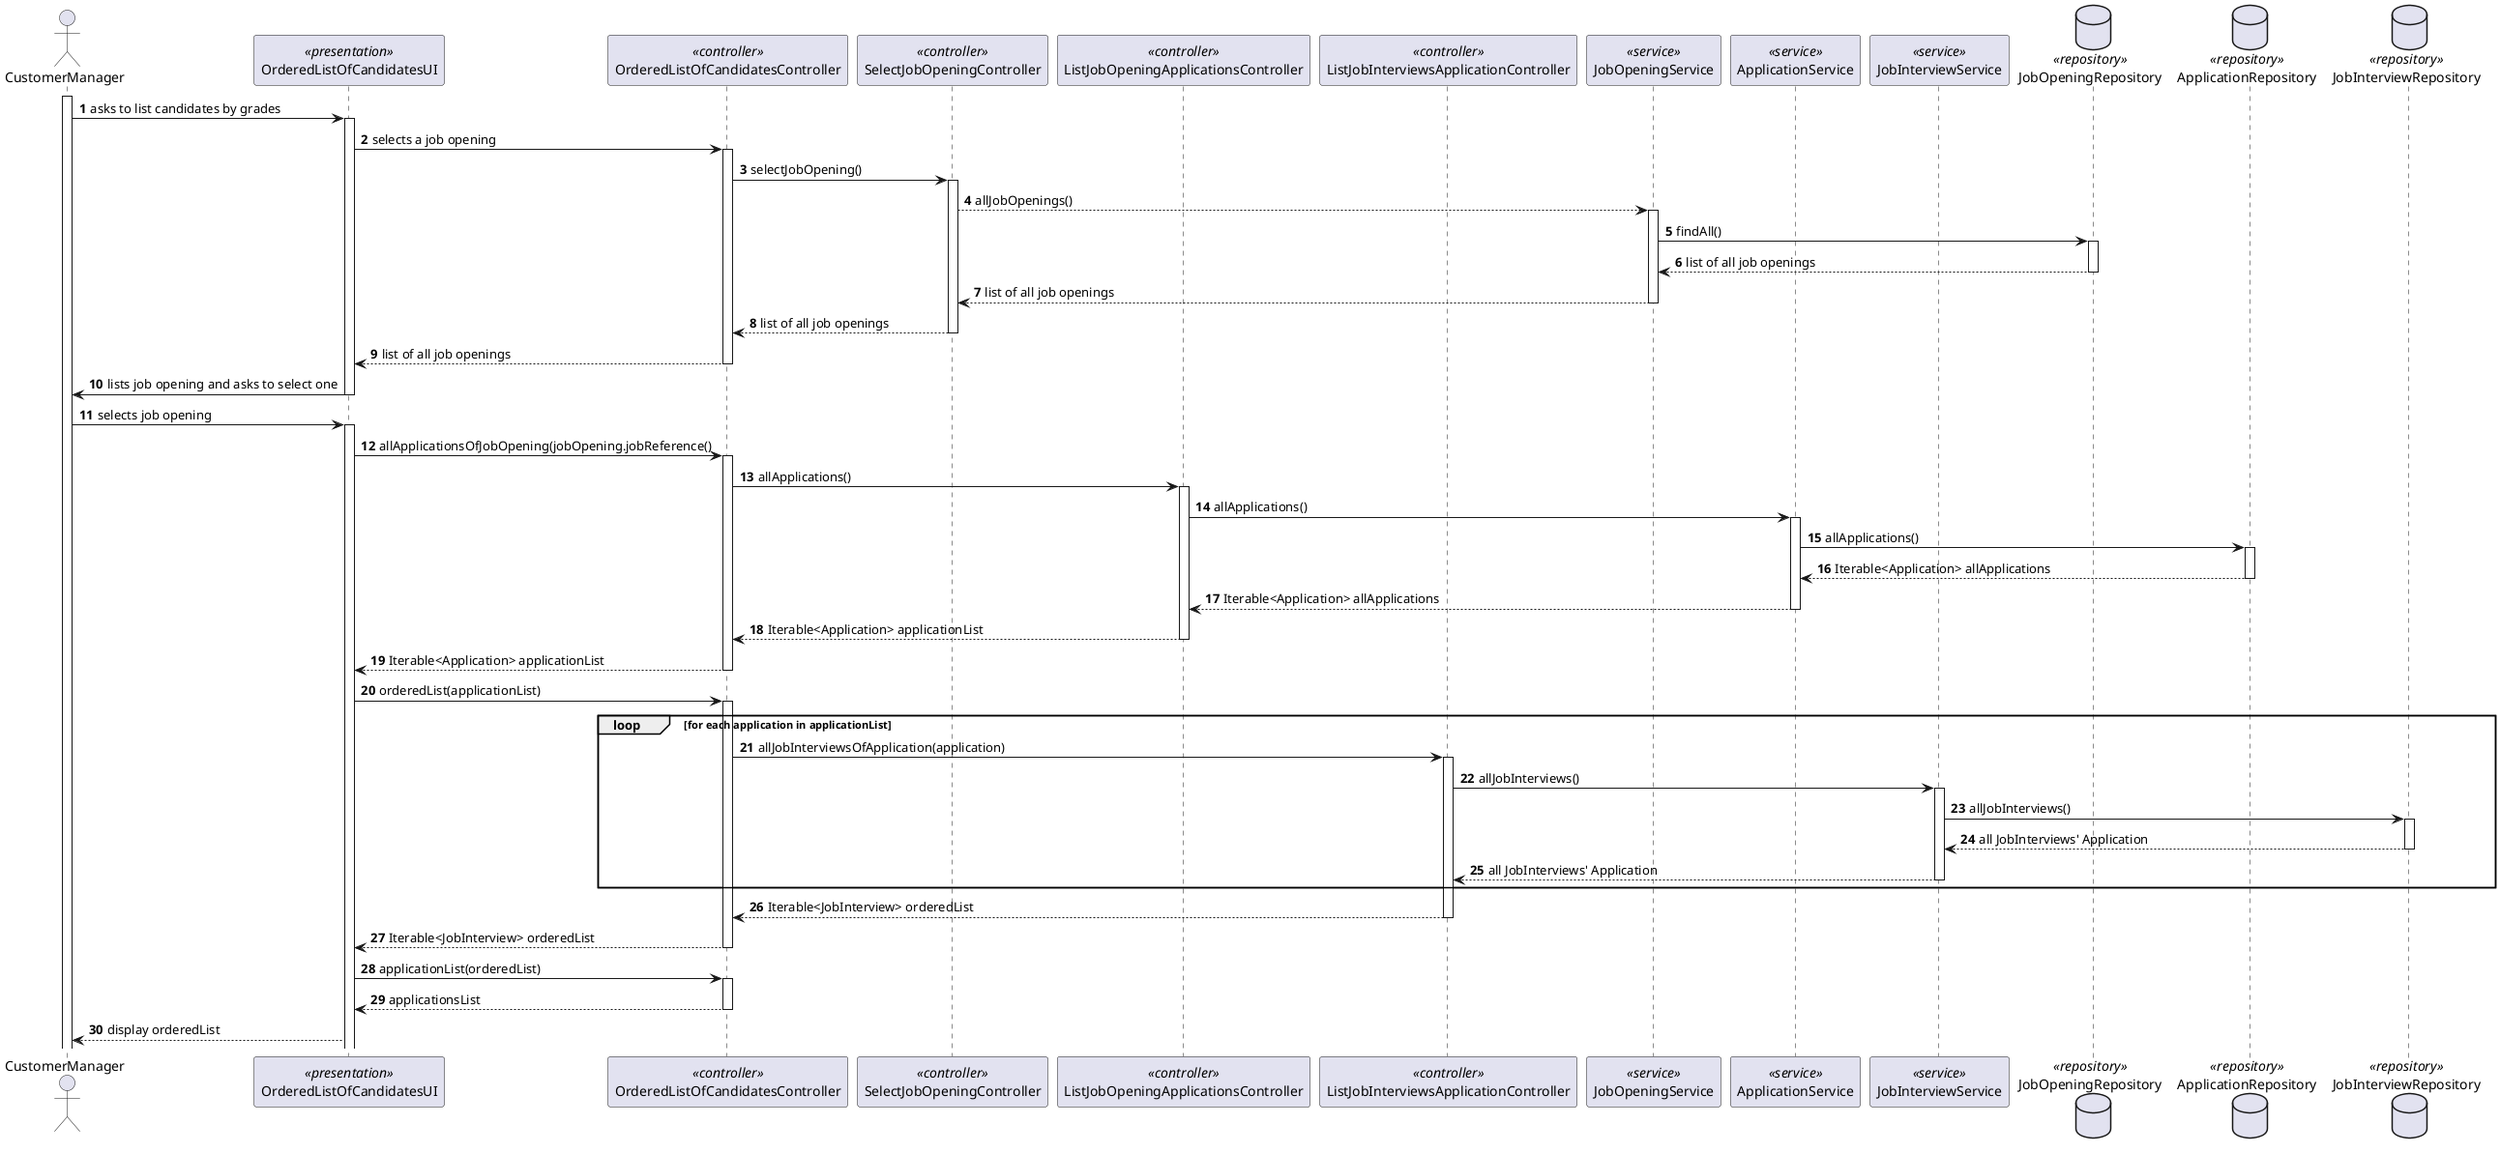 @startuml
autonumber

actor CustomerManager

participant OrderedListOfCandidatesUI <<presentation>>
participant OrderedListOfCandidatesController <<controller>>
participant SelectJobOpeningController <<controller>>
participant ListJobOpeningApplicationsController <<controller>>
participant ListJobInterviewsApplicationController <<controller>>



participant JobOpeningService <<service>>
participant ApplicationService <<service>>
participant JobInterviewService <<service>>

database JobOpeningRepository <<repository>>
database ApplicationRepository <<repository>>
database JobInterviewRepository <<repository>>

activate CustomerManager

    CustomerManager -> OrderedListOfCandidatesUI : asks to list candidates by grades
    activate OrderedListOfCandidatesUI

        OrderedListOfCandidatesUI -> OrderedListOfCandidatesController : selects a job opening
        activate OrderedListOfCandidatesController

        OrderedListOfCandidatesController-> SelectJobOpeningController: selectJobOpening()

        activate SelectJobOpeningController



            SelectJobOpeningController --> JobOpeningService : allJobOpenings()

        activate JobOpeningService

        JobOpeningService -> JobOpeningRepository : findAll()

        activate JobOpeningRepository

        JobOpeningRepository --> JobOpeningService  : list of all job openings

        deactivate JobOpeningRepository

        JobOpeningService --> SelectJobOpeningController : list of all job openings

        deactivate JobOpeningService

        SelectJobOpeningController --> OrderedListOfCandidatesController : list of all job openings

        deactivate SelectJobOpeningController

        OrderedListOfCandidatesController --> OrderedListOfCandidatesUI : list of all job openings

        deactivate OrderedListOfCandidatesController

        OrderedListOfCandidatesUI -> CustomerManager : lists job opening and asks to select one

    deactivate OrderedListOfCandidatesUI

    CustomerManager -> OrderedListOfCandidatesUI : selects job opening

    activate OrderedListOfCandidatesUI

        OrderedListOfCandidatesUI -> OrderedListOfCandidatesController : allApplicationsOfJobOpening(jobOpening.jobReference()
        activate OrderedListOfCandidatesController

        OrderedListOfCandidatesController -> ListJobOpeningApplicationsController : allApplications()

        activate ListJobOpeningApplicationsController

            ListJobOpeningApplicationsController -> ApplicationService : allApplications()
            activate ApplicationService

                ApplicationService -> ApplicationRepository : allApplications()
                activate ApplicationRepository

                    ApplicationRepository --> ApplicationService : Iterable<Application> allApplications
                deactivate ApplicationRepository


            ApplicationService --> ListJobOpeningApplicationsController : Iterable<Application> allApplications

                deactivate ApplicationService

            ListJobOpeningApplicationsController --> OrderedListOfCandidatesController : Iterable<Application> applicationList

            deactivate ListJobOpeningApplicationsController

            OrderedListOfCandidatesController --> OrderedListOfCandidatesUI : Iterable<Application> applicationList

        deactivate OrderedListOfCandidatesController

           OrderedListOfCandidatesUI -> OrderedListOfCandidatesController : orderedList(applicationList)

        activate OrderedListOfCandidatesController

loop for each application in applicationList

            OrderedListOfCandidatesController -> ListJobInterviewsApplicationController : allJobInterviewsOfApplication(application)

            activate ListJobInterviewsApplicationController

            ListJobInterviewsApplicationController -> JobInterviewService : allJobInterviews()

            activate JobInterviewService

            JobInterviewService -> JobInterviewRepository : allJobInterviews()

            activate JobInterviewRepository

            JobInterviewRepository --> JobInterviewService : all JobInterviews' Application

            deactivate JobInterviewRepository

            JobInterviewService -->  ListJobInterviewsApplicationController : all JobInterviews' Application

            deactivate JobInterviewService

end loop
            activate ListJobInterviewsApplicationController

            ListJobInterviewsApplicationController --> OrderedListOfCandidatesController: Iterable<JobInterview> orderedList

            deactivate ListJobInterviewsApplicationController

            OrderedListOfCandidatesController --> OrderedListOfCandidatesUI: Iterable<JobInterview> orderedList

            deactivate OrderedListOfCandidatesController

            OrderedListOfCandidatesUI -> OrderedListOfCandidatesController :applicationList(orderedList)

             activate OrderedListOfCandidatesController

             OrderedListOfCandidatesController --> OrderedListOfCandidatesUI : applicationsList

             deactivate OrderedListOfCandidatesController

             OrderedListOfCandidatesUI --> CustomerManager : display orderedList

@enduml


